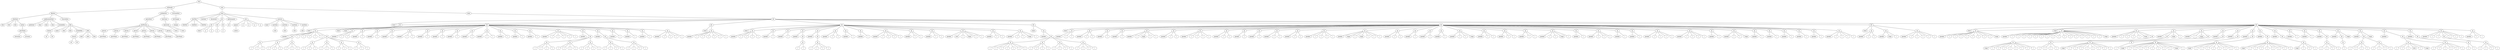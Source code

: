 graph Tree {
	"t0" [label = "TEI"];
	"t1" [label = "teiHeader"];
	"t2" [label = "fileDesc"];
	"t3" [label = "titleStmt"];
	"t4" [label = "title"];
	"t5" [label = "title"];
	"t6" [label = "title"];
	"t7" [label = "author"];
	"t8" [label = "persName"];
	"t9" [label = "forename"];
	"t10" [label = "surname"];
	"t11" [label = "publicationStmt"];
	"t12" [label = "publisher"];
	"t13" [label = "idno"];
	"t14" [label = "idno"];
	"t15" [label = "idno"];
	"t16" [label = "availability"];
	"t17" [label = "licence"];
	"t18" [label = "ab"];
	"t19" [label = "ref"];
	"t20" [label = "sourceDesc"];
	"t21" [label = "bibl"];
	"t22" [label = "name"];
	"t23" [label = "idno"];
	"t24" [label = "idno"];
	"t25" [label = "availability"];
	"t26" [label = "licence"];
	"t27" [label = "ab"];
	"t28" [label = "ref"];
	"t29" [label = "bibl"];
	"t30" [label = "date"];
	"t31" [label = "date"];
	"t32" [label = "idno"];
	"t33" [label = "profileDesc"];
	"t34" [label = "particDesc"];
	"t35" [label = "listPerson"];
	"t36" [label = "person"];
	"t37" [label = "persName"];
	"t38" [label = "person"];
	"t39" [label = "persName"];
	"t40" [label = "person"];
	"t41" [label = "persName"];
	"t42" [label = "person"];
	"t43" [label = "persName"];
	"t44" [label = "person"];
	"t45" [label = "persName"];
	"t46" [label = "person"];
	"t47" [label = "persName"];
	"t48" [label = "person"];
	"t49" [label = "persName"];
	"t50" [label = "person"];
	"t51" [label = "persName"];
	"t52" [label = "textClass"];
	"t53" [label = "keywords"];
	"t54" [label = "term"];
	"t55" [label = "term"];
	"t56" [label = "revisionDesc"];
	"t57" [label = "listChange"];
	"t58" [label = "change"];
	"t59" [label = "text"];
	"t60" [label = "front"];
	"t61" [label = "docTitle"];
	"t62" [label = "titlePart"];
	"t63" [label = "titlePart"];
	"t64" [label = "titlePart"];
	"t65" [label = "docDate"];
	"t66" [label = "docAuthor"];
	"t67" [label = "div"];
	"t68" [label = "div"];
	"t69" [label = "head"];
	"t70" [label = "p"];
	"t71" [label = "p"];
	"t72" [label = "div"];
	"t73" [label = "p"];
	"t74" [label = "div"];
	"t75" [label = "p"];
	"t76" [label = "performance"];
	"t77" [label = "ab"];
	"t78" [label = "div"];
	"t79" [label = "opener"];
	"t80" [label = "salute"];
	"t81" [label = "p"];
	"t82" [label = "p"];
	"t83" [label = "p"];
	"t84" [label = "p"];
	"t85" [label = "castList"];
	"t86" [label = "head"];
	"t87" [label = "castItem"];
	"t88" [label = "role"];
	"t89" [label = "castItem"];
	"t90" [label = "role"];
	"t91" [label = "castItem"];
	"t92" [label = "role"];
	"t93" [label = "castItem"];
	"t94" [label = "role"];
	"t95" [label = "body"];
	"t96" [label = "div"];
	"t97" [label = "head"];
	"t98" [label = "div"];
	"t99" [label = "head"];
	"t100" [label = "sp"];
	"t101" [label = "speaker"];
	"t102" [label = "ab"];
	"t103" [label = "lg"];
	"t104" [label = "l"];
	"t105" [label = "l"];
	"t106" [label = "l"];
	"t107" [label = "lg"];
	"t108" [label = "l"];
	"t109" [label = "l"];
	"t110" [label = "l"];
	"t111" [label = "lg"];
	"t112" [label = "l"];
	"t113" [label = "l"];
	"t114" [label = "l"];
	"t115" [label = "l"];
	"t116" [label = "l"];
	"t117" [label = "l"];
	"t118" [label = "l"];
	"t119" [label = "l"];
	"t120" [label = "ab"];
	"t121" [label = "lg"];
	"t122" [label = "l"];
	"t123" [label = "l"];
	"t124" [label = "l"];
	"t125" [label = "lg"];
	"t126" [label = "l"];
	"t127" [label = "l"];
	"t128" [label = "l"];
	"t129" [label = "lg"];
	"t130" [label = "l"];
	"t131" [label = "l"];
	"t132" [label = "l"];
	"t133" [label = "lg"];
	"t134" [label = "l"];
	"t135" [label = "l"];
	"t136" [label = "l"];
	"t137" [label = "div"];
	"t138" [label = "head"];
	"t139" [label = "stage"];
	"t140" [label = "sp"];
	"t141" [label = "speaker"];
	"t142" [label = "l"];
	"t143" [label = "l"];
	"t144" [label = "sp"];
	"t145" [label = "speaker"];
	"t146" [label = "l"];
	"t147" [label = "sp"];
	"t148" [label = "speaker"];
	"t149" [label = "l"];
	"t150" [label = "sp"];
	"t151" [label = "speaker"];
	"t152" [label = "l"];
	"t153" [label = "sp"];
	"t154" [label = "speaker"];
	"t155" [label = "l"];
	"t156" [label = "l"];
	"t157" [label = "sp"];
	"t158" [label = "speaker"];
	"t159" [label = "l"];
	"t160" [label = "sp"];
	"t161" [label = "speaker"];
	"t162" [label = "l"];
	"t163" [label = "sp"];
	"t164" [label = "speaker"];
	"t165" [label = "l"];
	"t166" [label = "sp"];
	"t167" [label = "speaker"];
	"t168" [label = "l"];
	"t169" [label = "sp"];
	"t170" [label = "speaker"];
	"t171" [label = "l"];
	"t172" [label = "l"];
	"t173" [label = "sp"];
	"t174" [label = "speaker"];
	"t175" [label = "l"];
	"t176" [label = "sp"];
	"t177" [label = "speaker"];
	"t178" [label = "l"];
	"t179" [label = "sp"];
	"t180" [label = "speaker"];
	"t181" [label = "l"];
	"t182" [label = "sp"];
	"t183" [label = "speaker"];
	"t184" [label = "l"];
	"t185" [label = "l"];
	"t186" [label = "l"];
	"t187" [label = "l"];
	"t188" [label = "l"];
	"t189" [label = "sp"];
	"t190" [label = "speaker"];
	"t191" [label = "ab"];
	"t192" [label = "lg"];
	"t193" [label = "l"];
	"t194" [label = "l"];
	"t195" [label = "l"];
	"t196" [label = "l"];
	"t197" [label = "lg"];
	"t198" [label = "l"];
	"t199" [label = "l"];
	"t200" [label = "l"];
	"t201" [label = "l"];
	"t202" [label = "lg"];
	"t203" [label = "l"];
	"t204" [label = "l"];
	"t205" [label = "l"];
	"t206" [label = "l"];
	"t207" [label = "sp"];
	"t208" [label = "speaker"];
	"t209" [label = "ab"];
	"t210" [label = "lg"];
	"t211" [label = "l"];
	"t212" [label = "l"];
	"t213" [label = "l"];
	"t214" [label = "l"];
	"t215" [label = "lg"];
	"t216" [label = "l"];
	"t217" [label = "l"];
	"t218" [label = "l"];
	"t219" [label = "l"];
	"t220" [label = "sp"];
	"t221" [label = "speaker"];
	"t222" [label = "l"];
	"t223" [label = "sp"];
	"t224" [label = "speaker"];
	"t225" [label = "l"];
	"t226" [label = "sp"];
	"t227" [label = "speaker"];
	"t228" [label = "l"];
	"t229" [label = "sp"];
	"t230" [label = "speaker"];
	"t231" [label = "l"];
	"t232" [label = "l"];
	"t233" [label = "l"];
	"t234" [label = "l"];
	"t235" [label = "div"];
	"t236" [label = "head"];
	"t237" [label = "sp"];
	"t238" [label = "speaker"];
	"t239" [label = "l"];
	"t240" [label = "l"];
	"t241" [label = "l"];
	"t242" [label = "l"];
	"t243" [label = "l"];
	"t244" [label = "l"];
	"t245" [label = "div"];
	"t246" [label = "head"];
	"t247" [label = "sp"];
	"t248" [label = "speaker"];
	"t249" [label = "l"];
	"t250" [label = "l"];
	"t251" [label = "l"];
	"t252" [label = "l"];
	"t253" [label = "sp"];
	"t254" [label = "speaker"];
	"t255" [label = "l"];
	"t256" [label = "sp"];
	"t257" [label = "speaker"];
	"t258" [label = "l"];
	"t259" [label = "sp"];
	"t260" [label = "speaker"];
	"t261" [label = "ab"];
	"t262" [label = "lg"];
	"t263" [label = "l"];
	"t264" [label = "l"];
	"t265" [label = "sp"];
	"t266" [label = "speaker"];
	"t267" [label = "ab"];
	"t268" [label = "lg"];
	"t269" [label = "l"];
	"t270" [label = "l"];
	"t271" [label = "l"];
	"t272" [label = "l"];
	"t273" [label = "sp"];
	"t274" [label = "speaker"];
	"t275" [label = "l"];
	"t276" [label = "l"];
	"t277" [label = "sp"];
	"t278" [label = "speaker"];
	"t279" [label = "l"];
	"t280" [label = "sp"];
	"t281" [label = "speaker"];
	"t282" [label = "l"];
	"t283" [label = "sp"];
	"t284" [label = "speaker"];
	"t285" [label = "l"];
	"t286" [label = "l"];
	"t287" [label = "l"];
	"t288" [label = "l"];
	"t289" [label = "sp"];
	"t290" [label = "speaker"];
	"t291" [label = "l"];
	"t292" [label = "l"];
	"t293" [label = "sp"];
	"t294" [label = "speaker"];
	"t295" [label = "l"];
	"t296" [label = "l"];
	"t297" [label = "sp"];
	"t298" [label = "speaker"];
	"t299" [label = "note"];
	"t300" [label = "l"];
	"t301" [label = "stage"];
	"t302" [label = "l"];
	"t303" [label = "l"];
	"t304" [label = "sp"];
	"t305" [label = "speaker"];
	"t306" [label = "l"];
	"t307" [label = "l"];
	"t308" [label = "sp"];
	"t309" [label = "speaker"];
	"t310" [label = "l"];
	"t311" [label = "l"];
	"t312" [label = "stage"];
	"t313" [label = "l"];
	"t314" [label = "div"];
	"t315" [label = "head"];
	"t316" [label = "sp"];
	"t317" [label = "speaker"];
	"t318" [label = "ab"];
	"t319" [label = "lg"];
	"t320" [label = "l"];
	"t321" [label = "l"];
	"t322" [label = "l"];
	"t323" [label = "l"];
	"t324" [label = "l"];
	"t325" [label = "l"];
	"t326" [label = "l"];
	"t327" [label = "lg"];
	"t328" [label = "l"];
	"t329" [label = "l"];
	"t330" [label = "l"];
	"t331" [label = "l"];
	"t332" [label = "lg"];
	"t333" [label = "l"];
	"t334" [label = "l"];
	"t335" [label = "l"];
	"t336" [label = "l"];
	"t337" [label = "lg"];
	"t338" [label = "l"];
	"t339" [label = "l"];
	"t340" [label = "l"];
	"t341" [label = "l"];
	"t342" [label = "div"];
	"t343" [label = "head"];
	"t344" [label = "sp"];
	"t345" [label = "speaker"];
	"t346" [label = "l"];
	"t347" [label = "l"];
	"t348" [label = "sp"];
	"t349" [label = "speaker"];
	"t350" [label = "l"];
	"t351" [label = "l"];
	"t352" [label = "sp"];
	"t353" [label = "speaker"];
	"t354" [label = "l"];
	"t355" [label = "sp"];
	"t356" [label = "speaker"];
	"t357" [label = "l"];
	"t358" [label = "sp"];
	"t359" [label = "speaker"];
	"t360" [label = "l"];
	"t361" [label = "stage"];
	"t362" [label = "l"];
	"t363" [label = "l"];
	"t364" [label = "sp"];
	"t365" [label = "speaker"];
	"t366" [label = "l"];
	"t367" [label = "l"];
	"t368" [label = "sp"];
	"t369" [label = "speaker"];
	"t370" [label = "l"];
	"t371" [label = "l"];
	"t372" [label = "l"];
	"t373" [label = "l"];
	"t374" [label = "sp"];
	"t375" [label = "speaker"];
	"t376" [label = "l"];
	"t377" [label = "l"];
	"t378" [label = "sp"];
	"t379" [label = "speaker"];
	"t380" [label = "l"];
	"t381" [label = "sp"];
	"t382" [label = "speaker"];
	"t383" [label = "l"];
	"t384" [label = "sp"];
	"t385" [label = "speaker"];
	"t386" [label = "l"];
	"t387" [label = "l"];
	"t388" [label = "sp"];
	"t389" [label = "speaker"];
	"t390" [label = "l"];
	"t391" [label = "l"];
	"t392" [label = "sp"];
	"t393" [label = "speaker"];
	"t394" [label = "l"];
	"t395" [label = "l"];
	"t396" [label = "l"];
	"t397" [label = "l"];
	"t398" [label = "sp"];
	"t399" [label = "speaker"];
	"t400" [label = "stage"];
	"t401" [label = "l"];
	"t402" [label = "stage"];
	"t403" [label = "l"];
	"t404" [label = "l"];
	"t405" [label = "l"];
	"t406" [label = "sp"];
	"t407" [label = "speaker"];
	"t408" [label = "l"];
	"t409" [label = "l"];
	"t410" [label = "sp"];
	"t411" [label = "speaker"];
	"t412" [label = "l"];
	"t413" [label = "sp"];
	"t414" [label = "speaker"];
	"t415" [label = "l"];
	"t416" [label = "sp"];
	"t417" [label = "speaker"];
	"t418" [label = "l"];
	"t419" [label = "sp"];
	"t420" [label = "speaker"];
	"t421" [label = "l"];
	"t422" [label = "l"];
	"t423" [label = "stage"];
	"t424" [label = "sp"];
	"t425" [label = "speaker"];
	"t426" [label = "l"];
	"t427" [label = "l"];
	"t428" [label = "sp"];
	"t429" [label = "speaker"];
	"t430" [label = "l"];
	"t431" [label = "l"];
	"t432" [label = "sp"];
	"t433" [label = "speaker"];
	"t434" [label = "l"];
	"t435" [label = "l"];
	"t436" [label = "sp"];
	"t437" [label = "speaker"];
	"t438" [label = "l"];
	"t439" [label = "l"];
	"t440" [label = "stage"];
	"t441" [label = "l"];
	"t442" [label = "sp"];
	"t443" [label = "speaker"];
	"t444" [label = "l"];
	"t445" [label = "sp"];
	"t446" [label = "speaker"];
	"t447" [label = "l"];
	"t448" [label = "l"];
	"t449" [label = "l"];
	"t450" [label = "sp"];
	"t451" [label = "speaker"];
	"t452" [label = "l"];
	"t453" [label = "sp"];
	"t454" [label = "speaker"];
	"t455" [label = "l"];
	"t456" [label = "sp"];
	"t457" [label = "speaker"];
	"t458" [label = "l"];
	"t459" [label = "l"];
	"t460" [label = "l"];
	"t461" [label = "l"];
	"t462" [label = "sp"];
	"t463" [label = "speaker"];
	"t464" [label = "l"];
	"t465" [label = "l"];
	"t466" [label = "l"];
	"t467" [label = "l"];
	"t468" [label = "sp"];
	"t469" [label = "speaker"];
	"t470" [label = "l"];
	"t471" [label = "sp"];
	"t472" [label = "speaker"];
	"t473" [label = "l"];
	"t474" [label = "l"];
	"t475" [label = "stage"];
	"t476" [label = "sp"];
	"t477" [label = "speaker"];
	"t478" [label = "l"];
	"t479" [label = "sp"];
	"t480" [label = "speaker"];
	"t481" [label = "l"];
	"t482" [label = "sp"];
	"t483" [label = "speaker"];
	"t484" [label = "l"];
	"t485" [label = "sp"];
	"t486" [label = "speaker"];
	"t487" [label = "l"];
	"t488" [label = "sp"];
	"t489" [label = "speaker"];
	"t490" [label = "l"];
	"t491" [label = "sp"];
	"t492" [label = "speaker"];
	"t493" [label = "l"];
	"t494" [label = "l"];
	"t495" [label = "l"];
	"t496" [label = "l"];
	"t497" [label = "div"];
	"t498" [label = "head"];
	"t499" [label = "sp"];
	"t500" [label = "speaker"];
	"t501" [label = "l"];
	"t502" [label = "l"];
	"t503" [label = "sp"];
	"t504" [label = "speaker"];
	"t505" [label = "stage"];
	"t506" [label = "l"];
	"t507" [label = "sp"];
	"t508" [label = "speaker"];
	"t509" [label = "l"];
	"t510" [label = "l"];
	"t511" [label = "l"];
	"t512" [label = "l"];
	"t513" [label = "l"];
	"t514" [label = "div"];
	"t515" [label = "head"];
	"t516" [label = "sp"];
	"t517" [label = "speaker"];
	"t518" [label = "l"];
	"t519" [label = "l"];
	"t520" [label = "l"];
	"t521" [label = "l"];
	"t522" [label = "l"];
	"t523" [label = "l"];
	"t524" [label = "l"];
	"t525" [label = "l"];
	"t526" [label = "stage"];
	"t527" [label = "stage"];
	"t528" [label = "sp"];
	"t529" [label = "speaker"];
	"t530" [label = "l"];
	"t531" [label = "l"];
	"t532" [label = "l"];
	"t533" [label = "l"];
	"t534" [label = "l"];
	"t535" [label = "l"];
	"t536" [label = "l"];
	"t537" [label = "l"];
	"t538" [label = "l"];
	"t539" [label = "l"];
	"t540" [label = "l"];
	"t541" [label = "l"];
	"t542" [label = "l"];
	"t543" [label = "l"];
	"t544" [label = "l"];
	"t545" [label = "l"];
	"t546" [label = "stage"];
	"t547" [label = "sp"];
	"t548" [label = "speaker"];
	"t549" [label = "l"];
	"t550" [label = "l"];
	"t551" [label = "l"];
	"t552" [label = "l"];
	"t553" [label = "stage"];
	"t554" [label = "ab"];
	"t555" [label = "lg"];
	"t556" [label = "stage"];
	"t557" [label = "l"];
	"t558" [label = "l"];
	"t559" [label = "l"];
	"t560" [label = "l"];
	"t561" [label = "l"];
	"t562" [label = "l"];
	"t563" [label = "l"];
	"t564" [label = "l"];
	"t565" [label = "sp"];
	"t566" [label = "speaker"];
	"t567" [label = "ab"];
	"t568" [label = "lg"];
	"t569" [label = "l"];
	"t570" [label = "l"];
	"t571" [label = "l"];
	"t572" [label = "l"];
	"t573" [label = "stage"];
	"t574" [label = "l"];
	"t575" [label = "sp"];
	"t576" [label = "speaker"];
	"t577" [label = "l"];
	"t578" [label = "stage"];
	"t579" [label = "ab"];
	"t580" [label = "lg"];
	"t581" [label = "stage"];
	"t582" [label = "l"];
	"t583" [label = "l"];
	"t584" [label = "l"];
	"t585" [label = "l"];
	"t586" [label = "l"];
	"t587" [label = "l"];
	"t588" [label = "l"];
	"t589" [label = "l"];
	"t590" [label = "sp"];
	"t591" [label = "speaker"];
	"t592" [label = "ab"];
	"t593" [label = "lg"];
	"t594" [label = "l"];
	"t595" [label = "sp"];
	"t596" [label = "speaker"];
	"t597" [label = "ab"];
	"t598" [label = "lg"];
	"t599" [label = "stage"];
	"t600" [label = "l"];
	"t601" [label = "l"];
	"t602" [label = "l"];
	"t603" [label = "l"];
	"t604" [label = "l"];
	"t605" [label = "l"];
	"t606" [label = "l"];
	"t607" [label = "l"];
	"t608" [label = "stage"];
	"t609" [label = "l"];
	"t610" [label = "sp"];
	"t611" [label = "speaker"];
	"t612" [label = "ab"];
	"t613" [label = "lg"];
	"t614" [label = "stage"];
	"t615" [label = "l"];
	"t616" [label = "l"];
	"t617" [label = "l"];
	"t618" [label = "l"];
	"t619" [label = "l"];
	"t620" [label = "l"];
	"t621" [label = "l"];
	"t622" [label = "l"];
	"t623" [label = "sp"];
	"t624" [label = "speaker"];
	"t625" [label = "ab"];
	"t626" [label = "lg"];
	"t627" [label = "stage"];
	"t628" [label = "l"];
	"t629" [label = "l"];
	"t630" [label = "l"];
	"t631" [label = "l"];
	"t632" [label = "l"];
	"t633" [label = "l"];
	"t634" [label = "l"];
	"t635" [label = "l"];
	"t636" [label = "sp"];
	"t637" [label = "speaker"];
	"t638" [label = "ab"];
	"t639" [label = "lg"];
	"t640" [label = "stage"];
	"t641" [label = "l"];
	"t642" [label = "l"];
	"t643" [label = "l"];
	"t644" [label = "sp"];
	"t645" [label = "speaker"];
	"t646" [label = "l"];
	"t647" [label = "sp"];
	"t648" [label = "speaker"];
	"t649" [label = "l"];
	"t650" [label = "sp"];
	"t651" [label = "speaker"];
	"t652" [label = "ab"];
	"t653" [label = "lg"];
	"t654" [label = "l"];
	"t655" [label = "l"];
	"t656" [label = "l"];
	"t657" [label = "l"];
	"t658" [label = "sp"];
	"t659" [label = "speaker"];
	"t660" [label = "ab"];
	"t661" [label = "lg"];
	"t662" [label = "l"];
	"t663" [label = "stage"];
	"t664" [label = "sp"];
	"t665" [label = "speaker"];
	"t666" [label = "ab"];
	"t667" [label = "lg"];
	"t668" [label = "l"];
	"t669" [label = "l"];
	"t670" [label = "l"];
	"t671" [label = "l"];
	"t672" [label = "lg"];
	"t673" [label = "l"];
	"t674" [label = "l"];
	"t675" [label = "l"];
	"t676" [label = "l"];
	"t677" [label = "stage"];
	"t678" [label = "sp"];
	"t679" [label = "speaker"];
	"t680" [label = "ab"];
	"t681" [label = "lg"];
	"t682" [label = "l"];
	"t683" [label = "l"];
	"t684" [label = "l"];
	"t685" [label = "note"];
	"t686" [label = "l"];
	"t687" [label = "stage"];
	"t688" [label = "lg"];
	"t689" [label = "l"];
	"t690" [label = "l"];
	"t691" [label = "l"];
	"t692" [label = "l"];
	"t693" [label = "l"];
	"t694" [label = "l"];
	"t695" [label = "sp"];
	"t696" [label = "speaker"];
	"t697" [label = "ab"];
	"t698" [label = "lg"];
	"t699" [label = "l"];
	"t700" [label = "l"];
	"t701" [label = "sp"];
	"t702" [label = "speaker"];
	"t703" [label = "l"];
	"t704" [label = "l"];
	"t705" [label = "ab"];
	"t706" [label = "lg"];
	"t707" [label = "l"];
	"t708" [label = "l"];
	"t709" [label = "l"];
	"t710" [label = "l"];
	"t711" [label = "l"];
	"t712" [label = "l"];
	"t713" [label = "l"];
	"t714" [label = "sp"];
	"t715" [label = "speaker"];
	"t716" [label = "l"];
	"t717" [label = "l"];
	"t0" -- "t1";
	"t1" -- "t2";
	"t2" -- "t3";
	"t3" -- "t4";
	"t3" -- "t5";
	"t3" -- "t6";
	"t3" -- "t7";
	"t7" -- "t8";
	"t8" -- "t9";
	"t8" -- "t10";
	"t2" -- "t11";
	"t11" -- "t12";
	"t11" -- "t13";
	"t11" -- "t14";
	"t11" -- "t15";
	"t11" -- "t16";
	"t16" -- "t17";
	"t17" -- "t18";
	"t17" -- "t19";
	"t2" -- "t20";
	"t20" -- "t21";
	"t21" -- "t22";
	"t21" -- "t23";
	"t21" -- "t24";
	"t21" -- "t25";
	"t25" -- "t26";
	"t26" -- "t27";
	"t26" -- "t28";
	"t21" -- "t29";
	"t29" -- "t30";
	"t29" -- "t31";
	"t29" -- "t32";
	"t1" -- "t33";
	"t33" -- "t34";
	"t34" -- "t35";
	"t35" -- "t36";
	"t36" -- "t37";
	"t35" -- "t38";
	"t38" -- "t39";
	"t35" -- "t40";
	"t40" -- "t41";
	"t35" -- "t42";
	"t42" -- "t43";
	"t35" -- "t44";
	"t44" -- "t45";
	"t35" -- "t46";
	"t46" -- "t47";
	"t35" -- "t48";
	"t48" -- "t49";
	"t35" -- "t50";
	"t50" -- "t51";
	"t33" -- "t52";
	"t52" -- "t53";
	"t53" -- "t54";
	"t53" -- "t55";
	"t1" -- "t56";
	"t56" -- "t57";
	"t57" -- "t58";
	"t0" -- "t59";
	"t59" -- "t60";
	"t60" -- "t61";
	"t61" -- "t62";
	"t61" -- "t63";
	"t61" -- "t64";
	"t60" -- "t65";
	"t60" -- "t66";
	"t60" -- "t67";
	"t67" -- "t68";
	"t68" -- "t69";
	"t68" -- "t70";
	"t68" -- "t71";
	"t67" -- "t72";
	"t72" -- "t73";
	"t67" -- "t74";
	"t74" -- "t75";
	"t60" -- "t76";
	"t76" -- "t77";
	"t60" -- "t78";
	"t78" -- "t79";
	"t79" -- "t80";
	"t78" -- "t81";
	"t78" -- "t82";
	"t78" -- "t83";
	"t78" -- "t84";
	"t60" -- "t85";
	"t85" -- "t86";
	"t85" -- "t87";
	"t87" -- "t88";
	"t85" -- "t89";
	"t89" -- "t90";
	"t85" -- "t91";
	"t91" -- "t92";
	"t85" -- "t93";
	"t93" -- "t94";
	"t59" -- "t95";
	"t95" -- "t96";
	"t96" -- "t97";
	"t96" -- "t98";
	"t98" -- "t99";
	"t98" -- "t100";
	"t100" -- "t101";
	"t100" -- "t102";
	"t102" -- "t103";
	"t103" -- "t104";
	"t103" -- "t105";
	"t103" -- "t106";
	"t102" -- "t107";
	"t107" -- "t108";
	"t107" -- "t109";
	"t107" -- "t110";
	"t102" -- "t111";
	"t111" -- "t112";
	"t111" -- "t113";
	"t111" -- "t114";
	"t100" -- "t115";
	"t100" -- "t116";
	"t100" -- "t117";
	"t100" -- "t118";
	"t100" -- "t119";
	"t100" -- "t120";
	"t120" -- "t121";
	"t121" -- "t122";
	"t121" -- "t123";
	"t121" -- "t124";
	"t120" -- "t125";
	"t125" -- "t126";
	"t125" -- "t127";
	"t125" -- "t128";
	"t120" -- "t129";
	"t129" -- "t130";
	"t129" -- "t131";
	"t129" -- "t132";
	"t120" -- "t133";
	"t133" -- "t134";
	"t133" -- "t135";
	"t133" -- "t136";
	"t96" -- "t137";
	"t137" -- "t138";
	"t137" -- "t139";
	"t137" -- "t140";
	"t140" -- "t141";
	"t140" -- "t142";
	"t140" -- "t143";
	"t137" -- "t144";
	"t144" -- "t145";
	"t144" -- "t146";
	"t137" -- "t147";
	"t147" -- "t148";
	"t147" -- "t149";
	"t137" -- "t150";
	"t150" -- "t151";
	"t150" -- "t152";
	"t137" -- "t153";
	"t153" -- "t154";
	"t153" -- "t155";
	"t153" -- "t156";
	"t137" -- "t157";
	"t157" -- "t158";
	"t157" -- "t159";
	"t137" -- "t160";
	"t160" -- "t161";
	"t160" -- "t162";
	"t137" -- "t163";
	"t163" -- "t164";
	"t163" -- "t165";
	"t137" -- "t166";
	"t166" -- "t167";
	"t166" -- "t168";
	"t137" -- "t169";
	"t169" -- "t170";
	"t169" -- "t171";
	"t169" -- "t172";
	"t137" -- "t173";
	"t173" -- "t174";
	"t173" -- "t175";
	"t137" -- "t176";
	"t176" -- "t177";
	"t176" -- "t178";
	"t137" -- "t179";
	"t179" -- "t180";
	"t179" -- "t181";
	"t137" -- "t182";
	"t182" -- "t183";
	"t182" -- "t184";
	"t182" -- "t185";
	"t182" -- "t186";
	"t182" -- "t187";
	"t182" -- "t188";
	"t137" -- "t189";
	"t189" -- "t190";
	"t189" -- "t191";
	"t191" -- "t192";
	"t192" -- "t193";
	"t192" -- "t194";
	"t192" -- "t195";
	"t192" -- "t196";
	"t191" -- "t197";
	"t197" -- "t198";
	"t197" -- "t199";
	"t197" -- "t200";
	"t197" -- "t201";
	"t191" -- "t202";
	"t202" -- "t203";
	"t202" -- "t204";
	"t202" -- "t205";
	"t202" -- "t206";
	"t137" -- "t207";
	"t207" -- "t208";
	"t207" -- "t209";
	"t209" -- "t210";
	"t210" -- "t211";
	"t210" -- "t212";
	"t210" -- "t213";
	"t210" -- "t214";
	"t209" -- "t215";
	"t215" -- "t216";
	"t215" -- "t217";
	"t215" -- "t218";
	"t215" -- "t219";
	"t137" -- "t220";
	"t220" -- "t221";
	"t220" -- "t222";
	"t137" -- "t223";
	"t223" -- "t224";
	"t223" -- "t225";
	"t137" -- "t226";
	"t226" -- "t227";
	"t226" -- "t228";
	"t137" -- "t229";
	"t229" -- "t230";
	"t229" -- "t231";
	"t229" -- "t232";
	"t229" -- "t233";
	"t229" -- "t234";
	"t96" -- "t235";
	"t235" -- "t236";
	"t235" -- "t237";
	"t237" -- "t238";
	"t237" -- "t239";
	"t237" -- "t240";
	"t237" -- "t241";
	"t237" -- "t242";
	"t237" -- "t243";
	"t237" -- "t244";
	"t96" -- "t245";
	"t245" -- "t246";
	"t245" -- "t247";
	"t247" -- "t248";
	"t247" -- "t249";
	"t247" -- "t250";
	"t247" -- "t251";
	"t247" -- "t252";
	"t245" -- "t253";
	"t253" -- "t254";
	"t253" -- "t255";
	"t245" -- "t256";
	"t256" -- "t257";
	"t256" -- "t258";
	"t245" -- "t259";
	"t259" -- "t260";
	"t259" -- "t261";
	"t261" -- "t262";
	"t262" -- "t263";
	"t262" -- "t264";
	"t245" -- "t265";
	"t265" -- "t266";
	"t265" -- "t267";
	"t267" -- "t268";
	"t268" -- "t269";
	"t268" -- "t270";
	"t268" -- "t271";
	"t268" -- "t272";
	"t245" -- "t273";
	"t273" -- "t274";
	"t273" -- "t275";
	"t273" -- "t276";
	"t245" -- "t277";
	"t277" -- "t278";
	"t277" -- "t279";
	"t245" -- "t280";
	"t280" -- "t281";
	"t280" -- "t282";
	"t245" -- "t283";
	"t283" -- "t284";
	"t283" -- "t285";
	"t283" -- "t286";
	"t283" -- "t287";
	"t283" -- "t288";
	"t245" -- "t289";
	"t289" -- "t290";
	"t289" -- "t291";
	"t289" -- "t292";
	"t245" -- "t293";
	"t293" -- "t294";
	"t293" -- "t295";
	"t293" -- "t296";
	"t245" -- "t297";
	"t297" -- "t298";
	"t297" -- "t299";
	"t297" -- "t300";
	"t297" -- "t301";
	"t297" -- "t302";
	"t297" -- "t303";
	"t245" -- "t304";
	"t304" -- "t305";
	"t304" -- "t306";
	"t304" -- "t307";
	"t245" -- "t308";
	"t308" -- "t309";
	"t308" -- "t310";
	"t308" -- "t311";
	"t308" -- "t312";
	"t308" -- "t313";
	"t96" -- "t314";
	"t314" -- "t315";
	"t314" -- "t316";
	"t316" -- "t317";
	"t316" -- "t318";
	"t318" -- "t319";
	"t319" -- "t320";
	"t319" -- "t321";
	"t319" -- "t322";
	"t319" -- "t323";
	"t319" -- "t324";
	"t319" -- "t325";
	"t319" -- "t326";
	"t318" -- "t327";
	"t327" -- "t328";
	"t327" -- "t329";
	"t327" -- "t330";
	"t327" -- "t331";
	"t318" -- "t332";
	"t332" -- "t333";
	"t332" -- "t334";
	"t332" -- "t335";
	"t332" -- "t336";
	"t318" -- "t337";
	"t337" -- "t338";
	"t337" -- "t339";
	"t337" -- "t340";
	"t337" -- "t341";
	"t96" -- "t342";
	"t342" -- "t343";
	"t342" -- "t344";
	"t344" -- "t345";
	"t344" -- "t346";
	"t344" -- "t347";
	"t342" -- "t348";
	"t348" -- "t349";
	"t348" -- "t350";
	"t348" -- "t351";
	"t342" -- "t352";
	"t352" -- "t353";
	"t352" -- "t354";
	"t342" -- "t355";
	"t355" -- "t356";
	"t355" -- "t357";
	"t342" -- "t358";
	"t358" -- "t359";
	"t358" -- "t360";
	"t358" -- "t361";
	"t358" -- "t362";
	"t358" -- "t363";
	"t342" -- "t364";
	"t364" -- "t365";
	"t364" -- "t366";
	"t364" -- "t367";
	"t342" -- "t368";
	"t368" -- "t369";
	"t368" -- "t370";
	"t368" -- "t371";
	"t368" -- "t372";
	"t368" -- "t373";
	"t342" -- "t374";
	"t374" -- "t375";
	"t374" -- "t376";
	"t374" -- "t377";
	"t342" -- "t378";
	"t378" -- "t379";
	"t378" -- "t380";
	"t342" -- "t381";
	"t381" -- "t382";
	"t381" -- "t383";
	"t342" -- "t384";
	"t384" -- "t385";
	"t384" -- "t386";
	"t384" -- "t387";
	"t342" -- "t388";
	"t388" -- "t389";
	"t388" -- "t390";
	"t388" -- "t391";
	"t342" -- "t392";
	"t392" -- "t393";
	"t392" -- "t394";
	"t392" -- "t395";
	"t392" -- "t396";
	"t392" -- "t397";
	"t342" -- "t398";
	"t398" -- "t399";
	"t398" -- "t400";
	"t398" -- "t401";
	"t398" -- "t402";
	"t398" -- "t403";
	"t398" -- "t404";
	"t398" -- "t405";
	"t342" -- "t406";
	"t406" -- "t407";
	"t406" -- "t408";
	"t406" -- "t409";
	"t342" -- "t410";
	"t410" -- "t411";
	"t410" -- "t412";
	"t342" -- "t413";
	"t413" -- "t414";
	"t413" -- "t415";
	"t342" -- "t416";
	"t416" -- "t417";
	"t416" -- "t418";
	"t342" -- "t419";
	"t419" -- "t420";
	"t419" -- "t421";
	"t419" -- "t422";
	"t419" -- "t423";
	"t342" -- "t424";
	"t424" -- "t425";
	"t424" -- "t426";
	"t424" -- "t427";
	"t342" -- "t428";
	"t428" -- "t429";
	"t428" -- "t430";
	"t428" -- "t431";
	"t342" -- "t432";
	"t432" -- "t433";
	"t432" -- "t434";
	"t432" -- "t435";
	"t342" -- "t436";
	"t436" -- "t437";
	"t436" -- "t438";
	"t436" -- "t439";
	"t436" -- "t440";
	"t436" -- "t441";
	"t342" -- "t442";
	"t442" -- "t443";
	"t442" -- "t444";
	"t342" -- "t445";
	"t445" -- "t446";
	"t445" -- "t447";
	"t445" -- "t448";
	"t445" -- "t449";
	"t342" -- "t450";
	"t450" -- "t451";
	"t450" -- "t452";
	"t342" -- "t453";
	"t453" -- "t454";
	"t453" -- "t455";
	"t342" -- "t456";
	"t456" -- "t457";
	"t456" -- "t458";
	"t456" -- "t459";
	"t456" -- "t460";
	"t456" -- "t461";
	"t342" -- "t462";
	"t462" -- "t463";
	"t462" -- "t464";
	"t462" -- "t465";
	"t462" -- "t466";
	"t462" -- "t467";
	"t342" -- "t468";
	"t468" -- "t469";
	"t468" -- "t470";
	"t342" -- "t471";
	"t471" -- "t472";
	"t471" -- "t473";
	"t471" -- "t474";
	"t471" -- "t475";
	"t342" -- "t476";
	"t476" -- "t477";
	"t476" -- "t478";
	"t342" -- "t479";
	"t479" -- "t480";
	"t479" -- "t481";
	"t342" -- "t482";
	"t482" -- "t483";
	"t482" -- "t484";
	"t342" -- "t485";
	"t485" -- "t486";
	"t485" -- "t487";
	"t342" -- "t488";
	"t488" -- "t489";
	"t488" -- "t490";
	"t342" -- "t491";
	"t491" -- "t492";
	"t491" -- "t493";
	"t491" -- "t494";
	"t491" -- "t495";
	"t491" -- "t496";
	"t96" -- "t497";
	"t497" -- "t498";
	"t497" -- "t499";
	"t499" -- "t500";
	"t499" -- "t501";
	"t499" -- "t502";
	"t497" -- "t503";
	"t503" -- "t504";
	"t503" -- "t505";
	"t503" -- "t506";
	"t497" -- "t507";
	"t507" -- "t508";
	"t507" -- "t509";
	"t507" -- "t510";
	"t507" -- "t511";
	"t507" -- "t512";
	"t507" -- "t513";
	"t96" -- "t514";
	"t514" -- "t515";
	"t514" -- "t516";
	"t516" -- "t517";
	"t516" -- "t518";
	"t516" -- "t519";
	"t516" -- "t520";
	"t516" -- "t521";
	"t516" -- "t522";
	"t516" -- "t523";
	"t516" -- "t524";
	"t516" -- "t525";
	"t516" -- "t526";
	"t514" -- "t527";
	"t514" -- "t528";
	"t528" -- "t529";
	"t528" -- "t530";
	"t528" -- "t531";
	"t528" -- "t532";
	"t528" -- "t533";
	"t528" -- "t534";
	"t528" -- "t535";
	"t528" -- "t536";
	"t528" -- "t537";
	"t528" -- "t538";
	"t528" -- "t539";
	"t528" -- "t540";
	"t528" -- "t541";
	"t528" -- "t542";
	"t528" -- "t543";
	"t528" -- "t544";
	"t528" -- "t545";
	"t528" -- "t546";
	"t514" -- "t547";
	"t547" -- "t548";
	"t547" -- "t549";
	"t547" -- "t550";
	"t547" -- "t551";
	"t547" -- "t552";
	"t547" -- "t553";
	"t547" -- "t554";
	"t554" -- "t555";
	"t555" -- "t556";
	"t555" -- "t557";
	"t555" -- "t558";
	"t555" -- "t559";
	"t555" -- "t560";
	"t555" -- "t561";
	"t555" -- "t562";
	"t555" -- "t563";
	"t555" -- "t564";
	"t514" -- "t565";
	"t565" -- "t566";
	"t565" -- "t567";
	"t567" -- "t568";
	"t568" -- "t569";
	"t568" -- "t570";
	"t568" -- "t571";
	"t568" -- "t572";
	"t565" -- "t573";
	"t565" -- "t574";
	"t514" -- "t575";
	"t575" -- "t576";
	"t575" -- "t577";
	"t575" -- "t578";
	"t575" -- "t579";
	"t579" -- "t580";
	"t580" -- "t581";
	"t580" -- "t582";
	"t580" -- "t583";
	"t580" -- "t584";
	"t580" -- "t585";
	"t580" -- "t586";
	"t580" -- "t587";
	"t580" -- "t588";
	"t580" -- "t589";
	"t514" -- "t590";
	"t590" -- "t591";
	"t590" -- "t592";
	"t592" -- "t593";
	"t593" -- "t594";
	"t514" -- "t595";
	"t595" -- "t596";
	"t595" -- "t597";
	"t597" -- "t598";
	"t598" -- "t599";
	"t598" -- "t600";
	"t598" -- "t601";
	"t598" -- "t602";
	"t598" -- "t603";
	"t598" -- "t604";
	"t598" -- "t605";
	"t598" -- "t606";
	"t598" -- "t607";
	"t598" -- "t608";
	"t598" -- "t609";
	"t514" -- "t610";
	"t610" -- "t611";
	"t610" -- "t612";
	"t612" -- "t613";
	"t613" -- "t614";
	"t613" -- "t615";
	"t613" -- "t616";
	"t613" -- "t617";
	"t613" -- "t618";
	"t613" -- "t619";
	"t613" -- "t620";
	"t613" -- "t621";
	"t613" -- "t622";
	"t514" -- "t623";
	"t623" -- "t624";
	"t623" -- "t625";
	"t625" -- "t626";
	"t626" -- "t627";
	"t626" -- "t628";
	"t626" -- "t629";
	"t626" -- "t630";
	"t626" -- "t631";
	"t626" -- "t632";
	"t626" -- "t633";
	"t626" -- "t634";
	"t626" -- "t635";
	"t514" -- "t636";
	"t636" -- "t637";
	"t636" -- "t638";
	"t638" -- "t639";
	"t639" -- "t640";
	"t639" -- "t641";
	"t639" -- "t642";
	"t639" -- "t643";
	"t514" -- "t644";
	"t644" -- "t645";
	"t644" -- "t646";
	"t514" -- "t647";
	"t647" -- "t648";
	"t647" -- "t649";
	"t514" -- "t650";
	"t650" -- "t651";
	"t650" -- "t652";
	"t652" -- "t653";
	"t653" -- "t654";
	"t653" -- "t655";
	"t653" -- "t656";
	"t653" -- "t657";
	"t514" -- "t658";
	"t658" -- "t659";
	"t658" -- "t660";
	"t660" -- "t661";
	"t661" -- "t662";
	"t658" -- "t663";
	"t514" -- "t664";
	"t664" -- "t665";
	"t664" -- "t666";
	"t666" -- "t667";
	"t667" -- "t668";
	"t667" -- "t669";
	"t667" -- "t670";
	"t667" -- "t671";
	"t666" -- "t672";
	"t672" -- "t673";
	"t672" -- "t674";
	"t672" -- "t675";
	"t672" -- "t676";
	"t664" -- "t677";
	"t514" -- "t678";
	"t678" -- "t679";
	"t678" -- "t680";
	"t680" -- "t681";
	"t681" -- "t682";
	"t681" -- "t683";
	"t681" -- "t684";
	"t681" -- "t685";
	"t681" -- "t686";
	"t681" -- "t687";
	"t680" -- "t688";
	"t688" -- "t689";
	"t688" -- "t690";
	"t688" -- "t691";
	"t688" -- "t692";
	"t688" -- "t693";
	"t688" -- "t694";
	"t514" -- "t695";
	"t695" -- "t696";
	"t695" -- "t697";
	"t697" -- "t698";
	"t698" -- "t699";
	"t698" -- "t700";
	"t514" -- "t701";
	"t701" -- "t702";
	"t701" -- "t703";
	"t701" -- "t704";
	"t701" -- "t705";
	"t705" -- "t706";
	"t706" -- "t707";
	"t706" -- "t708";
	"t706" -- "t709";
	"t706" -- "t710";
	"t701" -- "t711";
	"t701" -- "t712";
	"t701" -- "t713";
	"t514" -- "t714";
	"t714" -- "t715";
	"t714" -- "t716";
	"t714" -- "t717";
}
